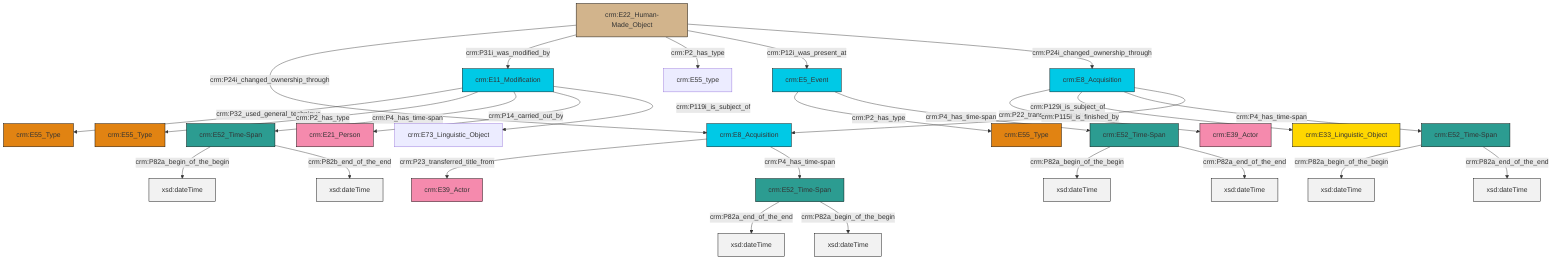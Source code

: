 graph TD
classDef Literal fill:#f2f2f2,stroke:#000000;
classDef CRM_Entity fill:#FFFFFF,stroke:#000000;
classDef Temporal_Entity fill:#00C9E6, stroke:#000000;
classDef Type fill:#E18312, stroke:#000000;
classDef Time-Span fill:#2C9C91, stroke:#000000;
classDef Appellation fill:#FFEB7F, stroke:#000000;
classDef Place fill:#008836, stroke:#000000;
classDef Persistent_Item fill:#B266B2, stroke:#000000;
classDef Conceptual_Object fill:#FFD700, stroke:#000000;
classDef Physical_Thing fill:#D2B48C, stroke:#000000;
classDef Actor fill:#f58aad, stroke:#000000;
classDef PC_Classes fill:#4ce600, stroke:#000000;
classDef Multi fill:#cccccc,stroke:#000000;

0["crm:E52_Time-Span"]:::Time-Span -->|crm:P82a_begin_of_the_begin| 1[xsd:dateTime]:::Literal
4["crm:E11_Modification"]:::Temporal_Entity -->|crm:P32_used_general_technique| 5["crm:E55_Type"]:::Type
7["crm:E8_Acquisition"]:::Temporal_Entity -->|crm:P23_transferred_title_from| 8["crm:E39_Actor"]:::Actor
12["crm:E52_Time-Span"]:::Time-Span -->|crm:P82a_begin_of_the_begin| 13[xsd:dateTime]:::Literal
14["crm:E52_Time-Span"]:::Time-Span -->|crm:P82a_end_of_the_end| 15[xsd:dateTime]:::Literal
14["crm:E52_Time-Span"]:::Time-Span -->|crm:P82a_begin_of_the_begin| 17[xsd:dateTime]:::Literal
9["crm:E5_Event"]:::Temporal_Entity -->|crm:P2_has_type| 19["crm:E55_Type"]:::Type
7["crm:E8_Acquisition"]:::Temporal_Entity -->|crm:P4_has_time-span| 14["crm:E52_Time-Span"]:::Time-Span
20["crm:E52_Time-Span"]:::Time-Span -->|crm:P82a_begin_of_the_begin| 21[xsd:dateTime]:::Literal
4["crm:E11_Modification"]:::Temporal_Entity -->|crm:P2_has_type| 22["crm:E55_Type"]:::Type
12["crm:E52_Time-Span"]:::Time-Span -->|crm:P82b_end_of_the_end| 27[xsd:dateTime]:::Literal
0["crm:E52_Time-Span"]:::Time-Span -->|crm:P82a_end_of_the_end| 28[xsd:dateTime]:::Literal
29["crm:E22_Human-Made_Object"]:::Physical_Thing -->|crm:P24i_changed_ownership_through| 7["crm:E8_Acquisition"]:::Temporal_Entity
29["crm:E22_Human-Made_Object"]:::Physical_Thing -->|crm:P31i_was_modified_by| 4["crm:E11_Modification"]:::Temporal_Entity
31["crm:E8_Acquisition"]:::Temporal_Entity -->|crm:P22_transferred_title_to| 32["crm:E39_Actor"]:::Actor
29["crm:E22_Human-Made_Object"]:::Physical_Thing -->|crm:P2_has_type| 2["crm:E55_type"]:::Default
31["crm:E8_Acquisition"]:::Temporal_Entity -->|crm:P129i_is_subject_of| 36["crm:E33_Linguistic_Object"]:::Conceptual_Object
4["crm:E11_Modification"]:::Temporal_Entity -->|crm:P4_has_time-span| 12["crm:E52_Time-Span"]:::Time-Span
29["crm:E22_Human-Made_Object"]:::Physical_Thing -->|crm:P12i_was_present_at| 9["crm:E5_Event"]:::Temporal_Entity
4["crm:E11_Modification"]:::Temporal_Entity -->|crm:P14_carried_out_by| 24["crm:E21_Person"]:::Actor
9["crm:E5_Event"]:::Temporal_Entity -->|crm:P4_has_time-span| 20["crm:E52_Time-Span"]:::Time-Span
20["crm:E52_Time-Span"]:::Time-Span -->|crm:P82a_end_of_the_end| 39[xsd:dateTime]:::Literal
4["crm:E11_Modification"]:::Temporal_Entity -->|crm:P119i_is_subject_of| 41["crm:E73_Linguistic_Object"]:::Default
31["crm:E8_Acquisition"]:::Temporal_Entity -->|crm:P4_has_time-span| 0["crm:E52_Time-Span"]:::Time-Span
31["crm:E8_Acquisition"]:::Temporal_Entity -->|crm:P115i_is_finished_by| 7["crm:E8_Acquisition"]:::Temporal_Entity
29["crm:E22_Human-Made_Object"]:::Physical_Thing -->|crm:P24i_changed_ownership_through| 31["crm:E8_Acquisition"]:::Temporal_Entity